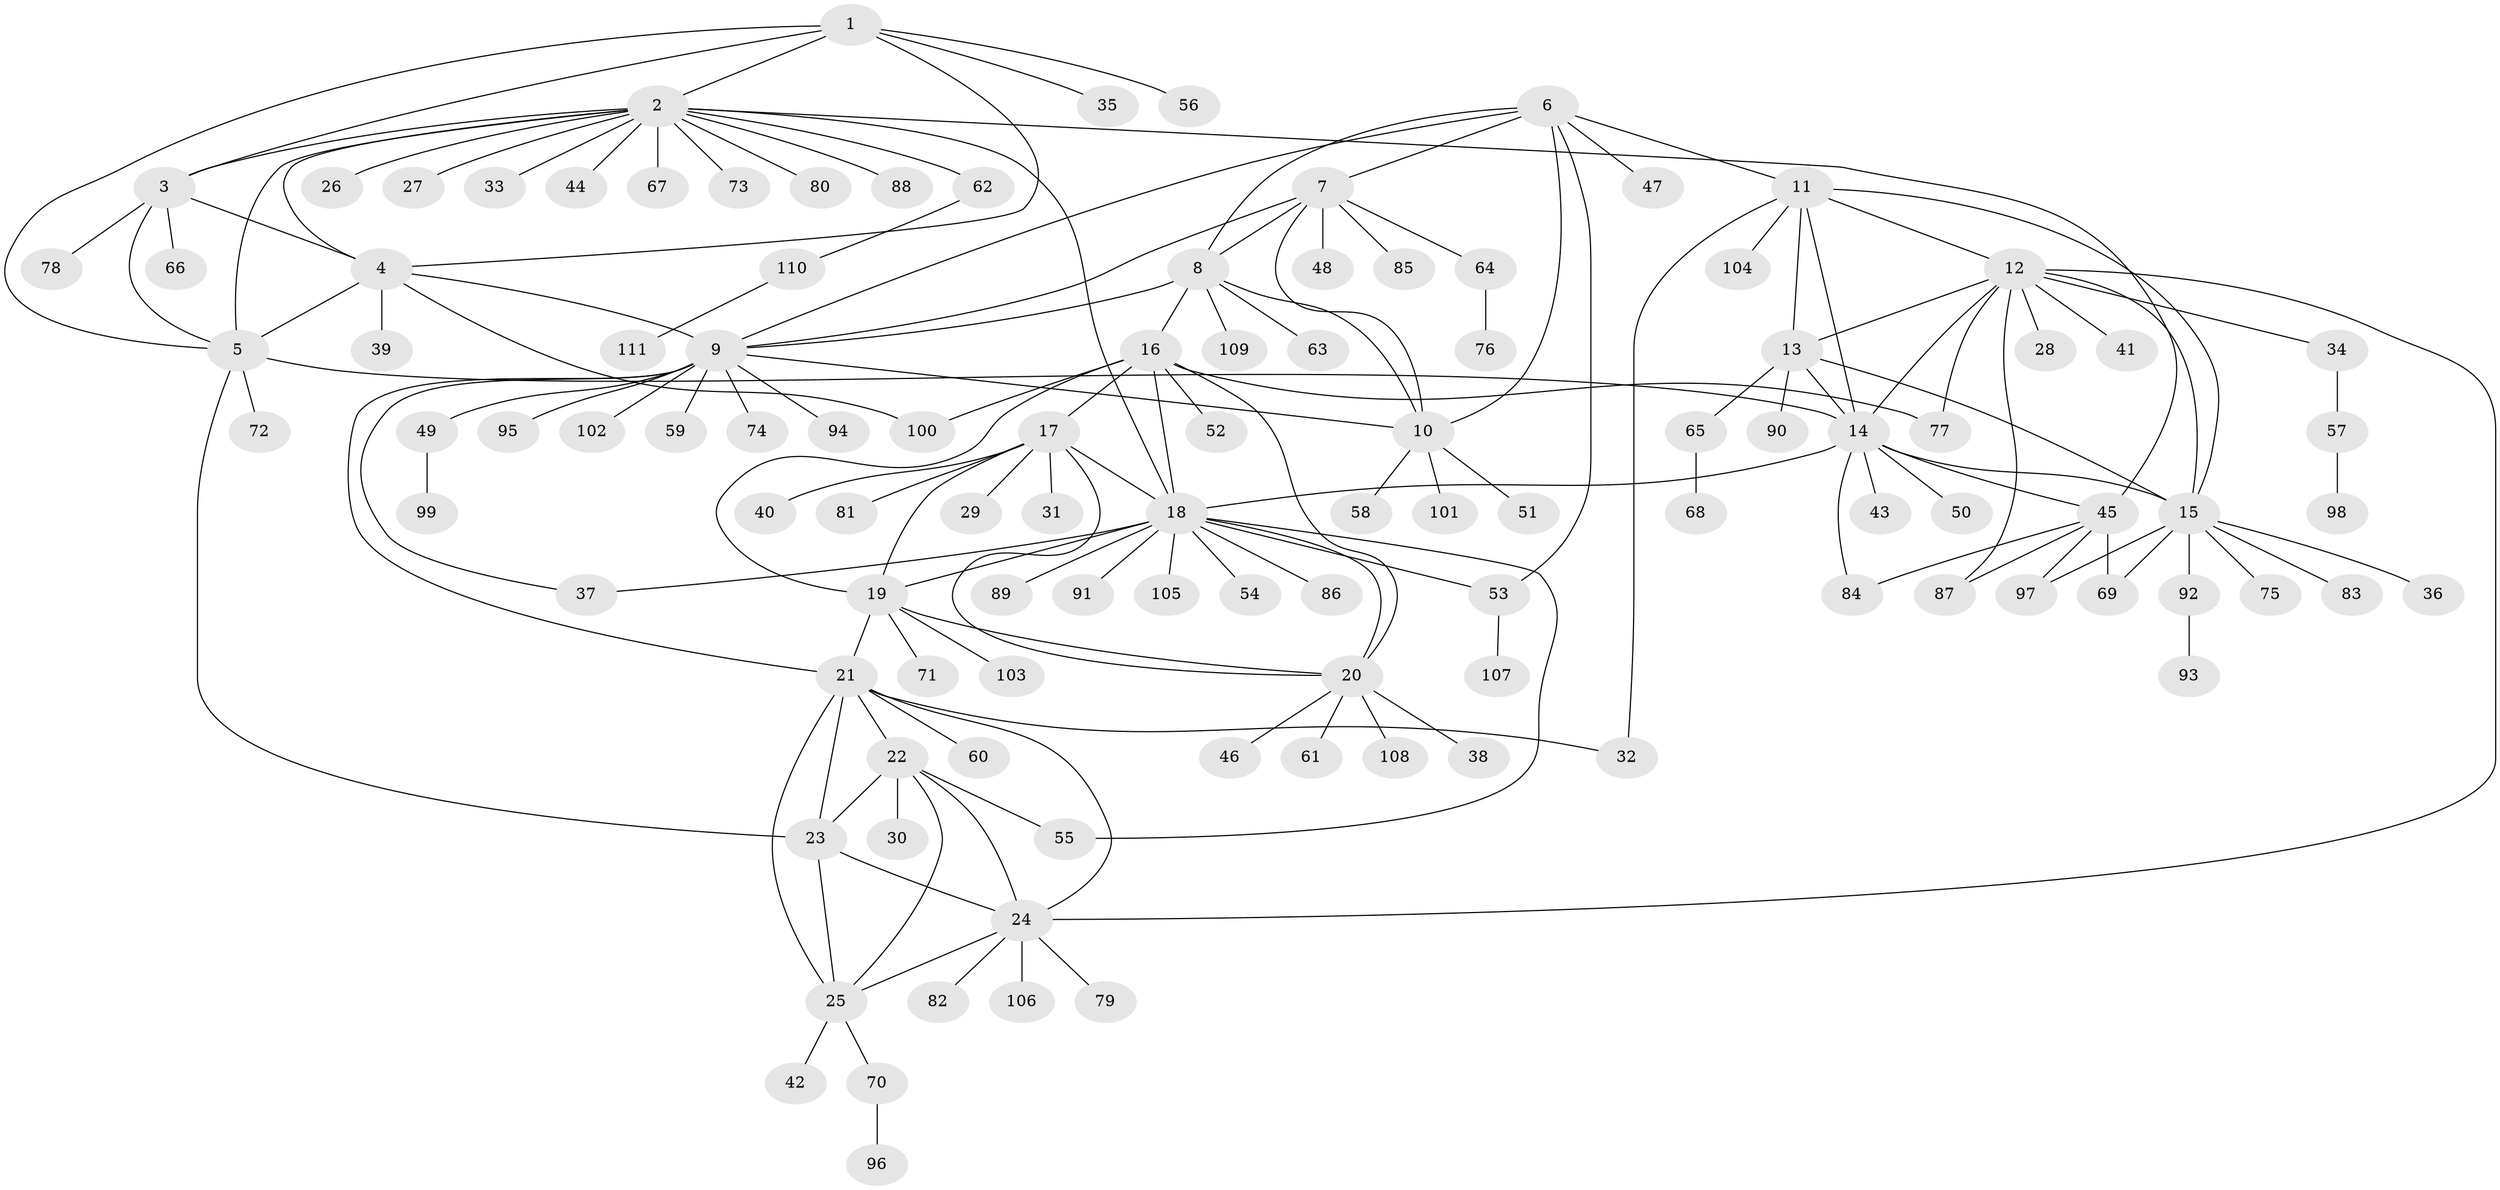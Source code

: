 // Generated by graph-tools (version 1.1) at 2025/54/03/09/25 04:54:58]
// undirected, 111 vertices, 157 edges
graph export_dot {
graph [start="1"]
  node [color=gray90,style=filled];
  1;
  2;
  3;
  4;
  5;
  6;
  7;
  8;
  9;
  10;
  11;
  12;
  13;
  14;
  15;
  16;
  17;
  18;
  19;
  20;
  21;
  22;
  23;
  24;
  25;
  26;
  27;
  28;
  29;
  30;
  31;
  32;
  33;
  34;
  35;
  36;
  37;
  38;
  39;
  40;
  41;
  42;
  43;
  44;
  45;
  46;
  47;
  48;
  49;
  50;
  51;
  52;
  53;
  54;
  55;
  56;
  57;
  58;
  59;
  60;
  61;
  62;
  63;
  64;
  65;
  66;
  67;
  68;
  69;
  70;
  71;
  72;
  73;
  74;
  75;
  76;
  77;
  78;
  79;
  80;
  81;
  82;
  83;
  84;
  85;
  86;
  87;
  88;
  89;
  90;
  91;
  92;
  93;
  94;
  95;
  96;
  97;
  98;
  99;
  100;
  101;
  102;
  103;
  104;
  105;
  106;
  107;
  108;
  109;
  110;
  111;
  1 -- 2;
  1 -- 3;
  1 -- 4;
  1 -- 5;
  1 -- 35;
  1 -- 56;
  2 -- 3;
  2 -- 4;
  2 -- 5;
  2 -- 18;
  2 -- 26;
  2 -- 27;
  2 -- 33;
  2 -- 44;
  2 -- 45;
  2 -- 62;
  2 -- 67;
  2 -- 73;
  2 -- 80;
  2 -- 88;
  3 -- 4;
  3 -- 5;
  3 -- 66;
  3 -- 78;
  4 -- 5;
  4 -- 9;
  4 -- 39;
  4 -- 100;
  5 -- 14;
  5 -- 23;
  5 -- 72;
  6 -- 7;
  6 -- 8;
  6 -- 9;
  6 -- 10;
  6 -- 11;
  6 -- 47;
  6 -- 53;
  7 -- 8;
  7 -- 9;
  7 -- 10;
  7 -- 48;
  7 -- 64;
  7 -- 85;
  8 -- 9;
  8 -- 10;
  8 -- 16;
  8 -- 63;
  8 -- 109;
  9 -- 10;
  9 -- 21;
  9 -- 37;
  9 -- 49;
  9 -- 59;
  9 -- 74;
  9 -- 94;
  9 -- 95;
  9 -- 102;
  10 -- 51;
  10 -- 58;
  10 -- 101;
  11 -- 12;
  11 -- 13;
  11 -- 14;
  11 -- 15;
  11 -- 32;
  11 -- 104;
  12 -- 13;
  12 -- 14;
  12 -- 15;
  12 -- 24;
  12 -- 28;
  12 -- 34;
  12 -- 41;
  12 -- 77;
  12 -- 87;
  13 -- 14;
  13 -- 15;
  13 -- 65;
  13 -- 90;
  14 -- 15;
  14 -- 18;
  14 -- 43;
  14 -- 45;
  14 -- 50;
  14 -- 84;
  15 -- 36;
  15 -- 69;
  15 -- 75;
  15 -- 83;
  15 -- 92;
  15 -- 97;
  16 -- 17;
  16 -- 18;
  16 -- 19;
  16 -- 20;
  16 -- 52;
  16 -- 77;
  16 -- 100;
  17 -- 18;
  17 -- 19;
  17 -- 20;
  17 -- 29;
  17 -- 31;
  17 -- 40;
  17 -- 81;
  18 -- 19;
  18 -- 20;
  18 -- 37;
  18 -- 53;
  18 -- 54;
  18 -- 55;
  18 -- 86;
  18 -- 89;
  18 -- 91;
  18 -- 105;
  19 -- 20;
  19 -- 21;
  19 -- 71;
  19 -- 103;
  20 -- 38;
  20 -- 46;
  20 -- 61;
  20 -- 108;
  21 -- 22;
  21 -- 23;
  21 -- 24;
  21 -- 25;
  21 -- 32;
  21 -- 60;
  22 -- 23;
  22 -- 24;
  22 -- 25;
  22 -- 30;
  22 -- 55;
  23 -- 24;
  23 -- 25;
  24 -- 25;
  24 -- 79;
  24 -- 82;
  24 -- 106;
  25 -- 42;
  25 -- 70;
  34 -- 57;
  45 -- 69;
  45 -- 84;
  45 -- 87;
  45 -- 97;
  49 -- 99;
  53 -- 107;
  57 -- 98;
  62 -- 110;
  64 -- 76;
  65 -- 68;
  70 -- 96;
  92 -- 93;
  110 -- 111;
}
